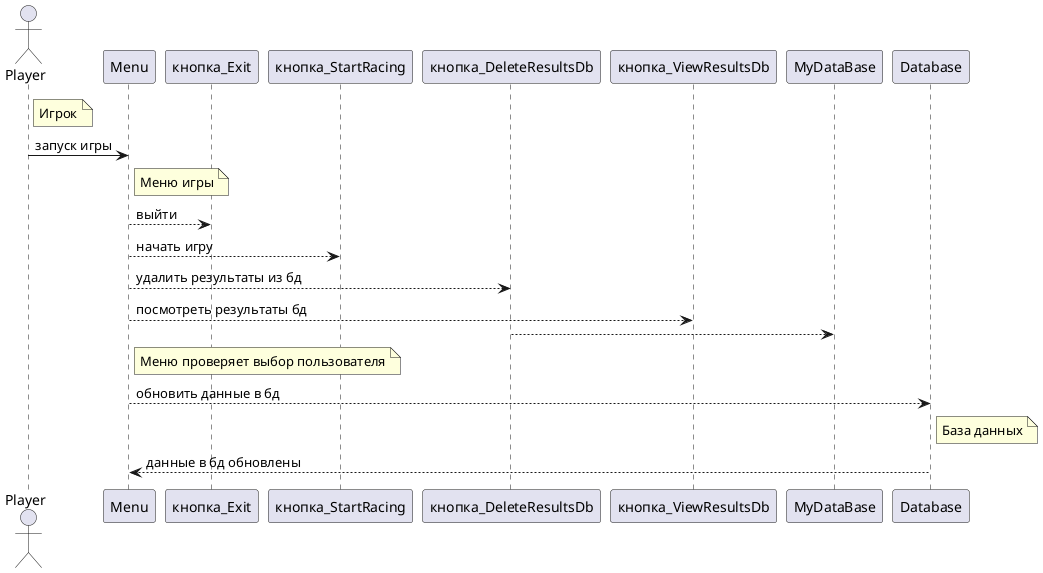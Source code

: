 @startuml
actor Player
note right of Player: Игрок


Player -> Menu : запуск игры
note right of Menu: Меню игры

Menu ---> кнопка_Exit : выйти
Menu ---> кнопка_StartRacing : начать игру
Menu ---> кнопка_DeleteResultsDb : удалить результаты из бд
Menu ---> кнопка_ViewResultsDb : посмотреть результаты бд
кнопка_DeleteResultsDb --> MyDataBase
note right of Menu : Меню проверяет выбор пользователя

Menu --> Database : обновить данные в бд
note right of Database : База данных

Database --> Menu : данные в бд обновлены

@enduml